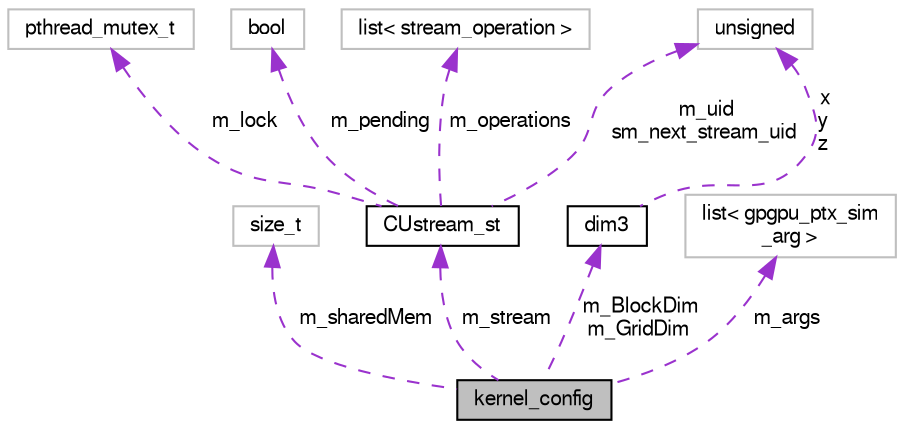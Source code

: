 digraph "kernel_config"
{
  bgcolor="transparent";
  edge [fontname="FreeSans",fontsize="10",labelfontname="FreeSans",labelfontsize="10"];
  node [fontname="FreeSans",fontsize="10",shape=record];
  Node1 [label="kernel_config",height=0.2,width=0.4,color="black", fillcolor="grey75", style="filled", fontcolor="black"];
  Node2 -> Node1 [dir="back",color="darkorchid3",fontsize="10",style="dashed",label=" m_sharedMem" ,fontname="FreeSans"];
  Node2 [label="size_t",height=0.2,width=0.4,color="grey75"];
  Node3 -> Node1 [dir="back",color="darkorchid3",fontsize="10",style="dashed",label=" m_stream" ,fontname="FreeSans"];
  Node3 [label="CUstream_st",height=0.2,width=0.4,color="black",URL="$structCUstream__st.html"];
  Node4 -> Node3 [dir="back",color="darkorchid3",fontsize="10",style="dashed",label=" m_lock" ,fontname="FreeSans"];
  Node4 [label="pthread_mutex_t",height=0.2,width=0.4,color="grey75"];
  Node5 -> Node3 [dir="back",color="darkorchid3",fontsize="10",style="dashed",label=" m_pending" ,fontname="FreeSans"];
  Node5 [label="bool",height=0.2,width=0.4,color="grey75"];
  Node6 -> Node3 [dir="back",color="darkorchid3",fontsize="10",style="dashed",label=" m_operations" ,fontname="FreeSans"];
  Node6 [label="list\< stream_operation \>",height=0.2,width=0.4,color="grey75"];
  Node7 -> Node3 [dir="back",color="darkorchid3",fontsize="10",style="dashed",label=" m_uid\nsm_next_stream_uid" ,fontname="FreeSans"];
  Node7 [label="unsigned",height=0.2,width=0.4,color="grey75"];
  Node8 -> Node1 [dir="back",color="darkorchid3",fontsize="10",style="dashed",label=" m_args" ,fontname="FreeSans"];
  Node8 [label="list\< gpgpu_ptx_sim\l_arg \>",height=0.2,width=0.4,color="grey75"];
  Node9 -> Node1 [dir="back",color="darkorchid3",fontsize="10",style="dashed",label=" m_BlockDim\nm_GridDim" ,fontname="FreeSans"];
  Node9 [label="dim3",height=0.2,width=0.4,color="black",URL="$structdim3.html"];
  Node7 -> Node9 [dir="back",color="darkorchid3",fontsize="10",style="dashed",label=" x\ny\nz" ,fontname="FreeSans"];
}
